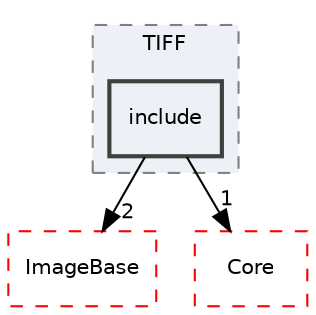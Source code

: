 digraph "include"
{
 // LATEX_PDF_SIZE
  edge [fontname="Helvetica",fontsize="10",labelfontname="Helvetica",labelfontsize="10"];
  node [fontname="Helvetica",fontsize="10",shape=record];
  compound=true
  subgraph clusterdir_96c0e2b8e081afe396235ea8cded2df3 {
    graph [ bgcolor="#edf0f7", pencolor="grey50", style="filled,dashed,", label="TIFF", fontname="Helvetica", fontsize="10", URL="dir_96c0e2b8e081afe396235ea8cded2df3.html"]
  dir_310d2272f7e3fba988ccd5602a6709b4 [shape=box, label="include", style="filled,bold,", fillcolor="#edf0f7", color="grey25", URL="dir_310d2272f7e3fba988ccd5602a6709b4.html"];
  }
  dir_020f7385454ba6ea738f2859cea00f45 [shape=box, label="ImageBase", style="dashed,", fillcolor="#edf0f7", color="red", URL="dir_020f7385454ba6ea738f2859cea00f45.html"];
  dir_cac7f9cecb9aa42a0bd05452dddd8a21 [shape=box, label="Core", style="dashed,", fillcolor="#edf0f7", color="red", URL="dir_cac7f9cecb9aa42a0bd05452dddd8a21.html"];
  dir_310d2272f7e3fba988ccd5602a6709b4->dir_020f7385454ba6ea738f2859cea00f45 [headlabel="2", labeldistance=1.5 headhref="dir_000142_000046.html"];
  dir_310d2272f7e3fba988ccd5602a6709b4->dir_cac7f9cecb9aa42a0bd05452dddd8a21 [headlabel="1", labeldistance=1.5 headhref="dir_000142_000014.html"];
}
